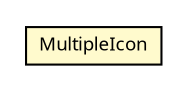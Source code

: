 #!/usr/local/bin/dot
#
# Class diagram 
# Generated by UMLGraph version R5_6 (http://www.umlgraph.org/)
#

digraph G {
	edge [fontname="Trebuchet MS",fontsize=10,labelfontname="Trebuchet MS",labelfontsize=10];
	node [fontname="Trebuchet MS",fontsize=10,shape=plaintext];
	nodesep=0.25;
	ranksep=0.5;
	// se.cambio.cds.openehr.view.util.MultipleIcon
	c254782 [label=<<table title="se.cambio.cds.openehr.view.util.MultipleIcon" border="0" cellborder="1" cellspacing="0" cellpadding="2" port="p" bgcolor="lemonChiffon" href="./MultipleIcon.html">
		<tr><td><table border="0" cellspacing="0" cellpadding="1">
<tr><td align="center" balign="center"><font face="Trebuchet MS"> MultipleIcon </font></td></tr>
		</table></td></tr>
		</table>>, URL="./MultipleIcon.html", fontname="Trebuchet MS", fontcolor="black", fontsize=9.0];
}

